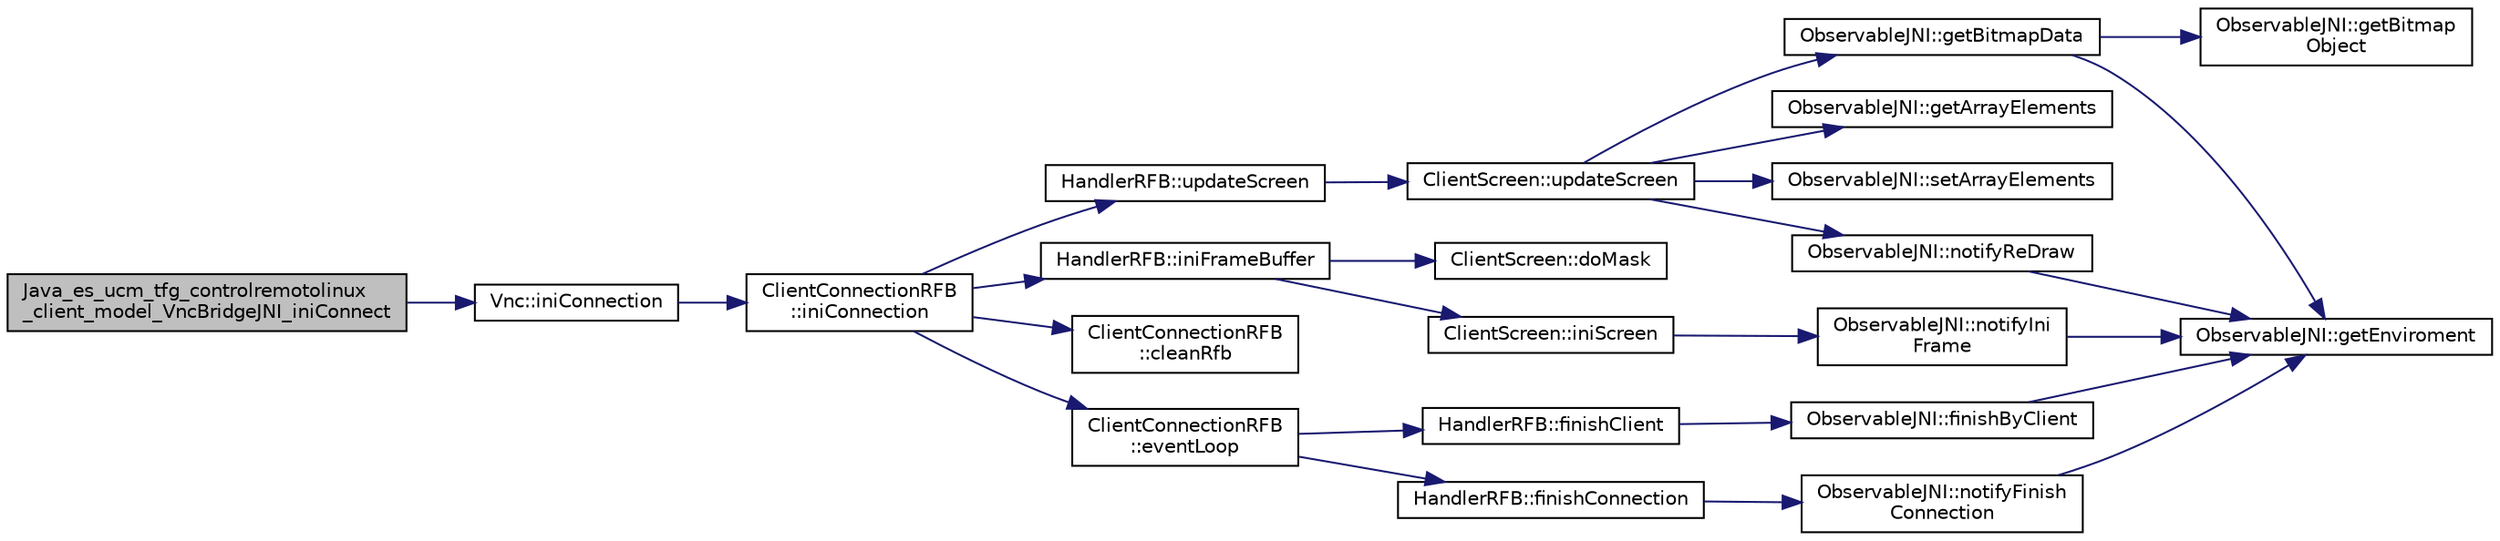 digraph "Java_es_ucm_tfg_controlremotolinux_client_model_VncBridgeJNI_iniConnect"
{
  edge [fontname="Helvetica",fontsize="10",labelfontname="Helvetica",labelfontsize="10"];
  node [fontname="Helvetica",fontsize="10",shape=record];
  rankdir="LR";
  Node1 [label="Java_es_ucm_tfg_controlremotolinux\l_client_model_VncBridgeJNI_iniConnect",height=0.2,width=0.4,color="black", fillcolor="grey75", style="filled" fontcolor="black"];
  Node1 -> Node2 [color="midnightblue",fontsize="10",style="solid"];
  Node2 [label="Vnc::iniConnection",height=0.2,width=0.4,color="black", fillcolor="white", style="filled",URL="$classVnc.html#a409b432af687e287ae403aa4eb72665d",tooltip="Invoca rfb-&gt;iniConnect, para que inicie la conexion."];
  Node2 -> Node3 [color="midnightblue",fontsize="10",style="solid"];
  Node3 [label="ClientConnectionRFB\l::iniConnection",height=0.2,width=0.4,color="black", fillcolor="white", style="filled",URL="$classClientConnectionRFB.html#a10f5844b2c660c62f3ab7dbf8970e651",tooltip="Inicia la conexion."];
  Node3 -> Node4 [color="midnightblue",fontsize="10",style="solid"];
  Node4 [label="HandlerRFB::iniFrameBuffer",height=0.2,width=0.4,color="black", fillcolor="white", style="filled",URL="$classHandlerRFB.html#a574d5d29dce6b5700d59480a8b247d77"];
  Node4 -> Node5 [color="midnightblue",fontsize="10",style="solid"];
  Node5 [label="ClientScreen::iniScreen",height=0.2,width=0.4,color="black", fillcolor="white", style="filled",URL="$classClientScreen.html#a319d02c12d61c5b78c500a6ddcf8ca74",tooltip="Inicializa frameBuffer."];
  Node5 -> Node6 [color="midnightblue",fontsize="10",style="solid"];
  Node6 [label="ObservableJNI::notifyIni\lFrame",height=0.2,width=0.4,color="black", fillcolor="white", style="filled",URL="$classObservableJNI.html#ade6b8675bd964566f4a2a0b63f704dda",tooltip="Invoca el metodo updateIniFrame del observer."];
  Node6 -> Node7 [color="midnightblue",fontsize="10",style="solid"];
  Node7 [label="ObservableJNI::getEnviroment",height=0.2,width=0.4,color="black", fillcolor="white", style="filled",URL="$classObservableJNI.html#aa585114e66e7531e738a0be9669bceab",tooltip="Coloca el entorno de ejecucion de java al hilo actual."];
  Node4 -> Node8 [color="midnightblue",fontsize="10",style="solid"];
  Node8 [label="ClientScreen::doMask",height=0.2,width=0.4,color="black", fillcolor="white", style="filled",URL="$classClientScreen.html#ac3afa184bedeb1c0b53da93ae9792d9c"];
  Node3 -> Node9 [color="midnightblue",fontsize="10",style="solid"];
  Node9 [label="HandlerRFB::updateScreen",height=0.2,width=0.4,color="black", fillcolor="white", style="filled",URL="$classHandlerRFB.html#a1507701a4adb4952e0946993bd491093"];
  Node9 -> Node10 [color="midnightblue",fontsize="10",style="solid"];
  Node10 [label="ClientScreen::updateScreen",height=0.2,width=0.4,color="black", fillcolor="white", style="filled",URL="$classClientScreen.html#a949b67312c5f00fd4b58dd2b2685a6c5",tooltip="Actualiza la regin de la imagen especificados por el rectangulo."];
  Node10 -> Node11 [color="midnightblue",fontsize="10",style="solid"];
  Node11 [label="ObservableJNI::getBitmapData",height=0.2,width=0.4,color="black", fillcolor="white", style="filled",URL="$classObservableJNI.html#a14bee04164981b0ff38500d041bbaa61"];
  Node11 -> Node7 [color="midnightblue",fontsize="10",style="solid"];
  Node11 -> Node12 [color="midnightblue",fontsize="10",style="solid"];
  Node12 [label="ObservableJNI::getBitmap\lObject",height=0.2,width=0.4,color="black", fillcolor="white", style="filled",URL="$classObservableJNI.html#a9eb441b7fa11d3e743036264b1cc1549"];
  Node10 -> Node13 [color="midnightblue",fontsize="10",style="solid"];
  Node13 [label="ObservableJNI::getArrayElements",height=0.2,width=0.4,color="black", fillcolor="white", style="filled",URL="$classObservableJNI.html#a5b072bd86c5e832a794d812f9567dca3"];
  Node10 -> Node14 [color="midnightblue",fontsize="10",style="solid"];
  Node14 [label="ObservableJNI::setArrayElements",height=0.2,width=0.4,color="black", fillcolor="white", style="filled",URL="$classObservableJNI.html#a5d5d9b84e308f3ea3f2c6ec3bc49f2d1"];
  Node10 -> Node15 [color="midnightblue",fontsize="10",style="solid"];
  Node15 [label="ObservableJNI::notifyReDraw",height=0.2,width=0.4,color="black", fillcolor="white", style="filled",URL="$classObservableJNI.html#a1a376a0653883311533d4786675c8de0"];
  Node15 -> Node7 [color="midnightblue",fontsize="10",style="solid"];
  Node3 -> Node16 [color="midnightblue",fontsize="10",style="solid"];
  Node16 [label="ClientConnectionRFB\l::cleanRfb",height=0.2,width=0.4,color="black", fillcolor="white", style="filled",URL="$classClientConnectionRFB.html#a6d2a65faea61da0fac61aaeaf3eae640",tooltip="Limpia la informacion de clientRFB y lo pone a NULL."];
  Node3 -> Node17 [color="midnightblue",fontsize="10",style="solid"];
  Node17 [label="ClientConnectionRFB\l::eventLoop",height=0.2,width=0.4,color="black", fillcolor="white", style="filled",URL="$classClientConnectionRFB.html#a0b947e3c7e64b3c04088eee75508cae4",tooltip="Bucle principal de rfb."];
  Node17 -> Node18 [color="midnightblue",fontsize="10",style="solid"];
  Node18 [label="HandlerRFB::finishConnection",height=0.2,width=0.4,color="black", fillcolor="white", style="filled",URL="$classHandlerRFB.html#acf7030c8441d5aacac10e014460ec59e"];
  Node18 -> Node19 [color="midnightblue",fontsize="10",style="solid"];
  Node19 [label="ObservableJNI::notifyFinish\lConnection",height=0.2,width=0.4,color="black", fillcolor="white", style="filled",URL="$classObservableJNI.html#a5356d8a9177f5ebc4c9d7d583a68b345"];
  Node19 -> Node7 [color="midnightblue",fontsize="10",style="solid"];
  Node17 -> Node20 [color="midnightblue",fontsize="10",style="solid"];
  Node20 [label="HandlerRFB::finishClient",height=0.2,width=0.4,color="black", fillcolor="white", style="filled",URL="$classHandlerRFB.html#ab00b49e201ac9eade5824b8d9b27709e"];
  Node20 -> Node21 [color="midnightblue",fontsize="10",style="solid"];
  Node21 [label="ObservableJNI::finishByClient",height=0.2,width=0.4,color="black", fillcolor="white", style="filled",URL="$classObservableJNI.html#a912cb33f317c7c875ee85f9ccf9a8a4d"];
  Node21 -> Node7 [color="midnightblue",fontsize="10",style="solid"];
}
